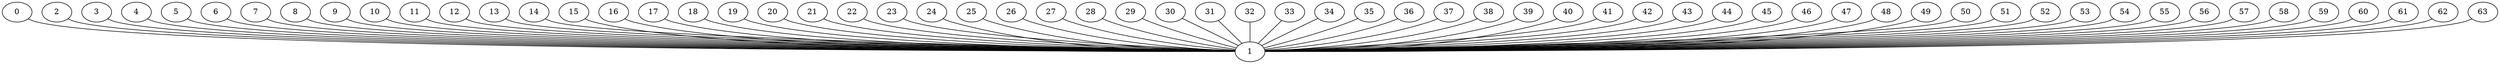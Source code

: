 graph G {
0;
1;
2;
3;
4;
5;
6;
7;
8;
9;
10;
11;
12;
13;
14;
15;
16;
17;
18;
19;
20;
21;
22;
23;
24;
25;
26;
27;
28;
29;
30;
31;
32;
33;
34;
35;
36;
37;
38;
39;
40;
41;
42;
43;
44;
45;
46;
47;
48;
49;
50;
51;
52;
53;
54;
55;
56;
57;
58;
59;
60;
61;
62;
63;
0--1 ;
3--1 ;
2--1 ;
6--1 ;
5--1 ;
4--1 ;
7--1 ;
8--1 ;
9--1 ;
10--1 ;
13--1 ;
12--1 ;
11--1 ;
14--1 ;
15--1 ;
17--1 ;
16--1 ;
19--1 ;
18--1 ;
20--1 ;
21--1 ;
24--1 ;
23--1 ;
22--1 ;
25--1 ;
28--1 ;
27--1 ;
26--1 ;
29--1 ;
31--1 ;
30--1 ;
32--1 ;
33--1 ;
34--1 ;
35--1 ;
37--1 ;
36--1 ;
38--1 ;
40--1 ;
39--1 ;
41--1 ;
42--1 ;
43--1 ;
44--1 ;
45--1 ;
46--1 ;
48--1 ;
47--1 ;
49--1 ;
53--1 ;
52--1 ;
51--1 ;
50--1 ;
56--1 ;
55--1 ;
54--1 ;
60--1 ;
59--1 ;
58--1 ;
57--1 ;
61--1 ;
62--1 ;
63--1 ;
}
